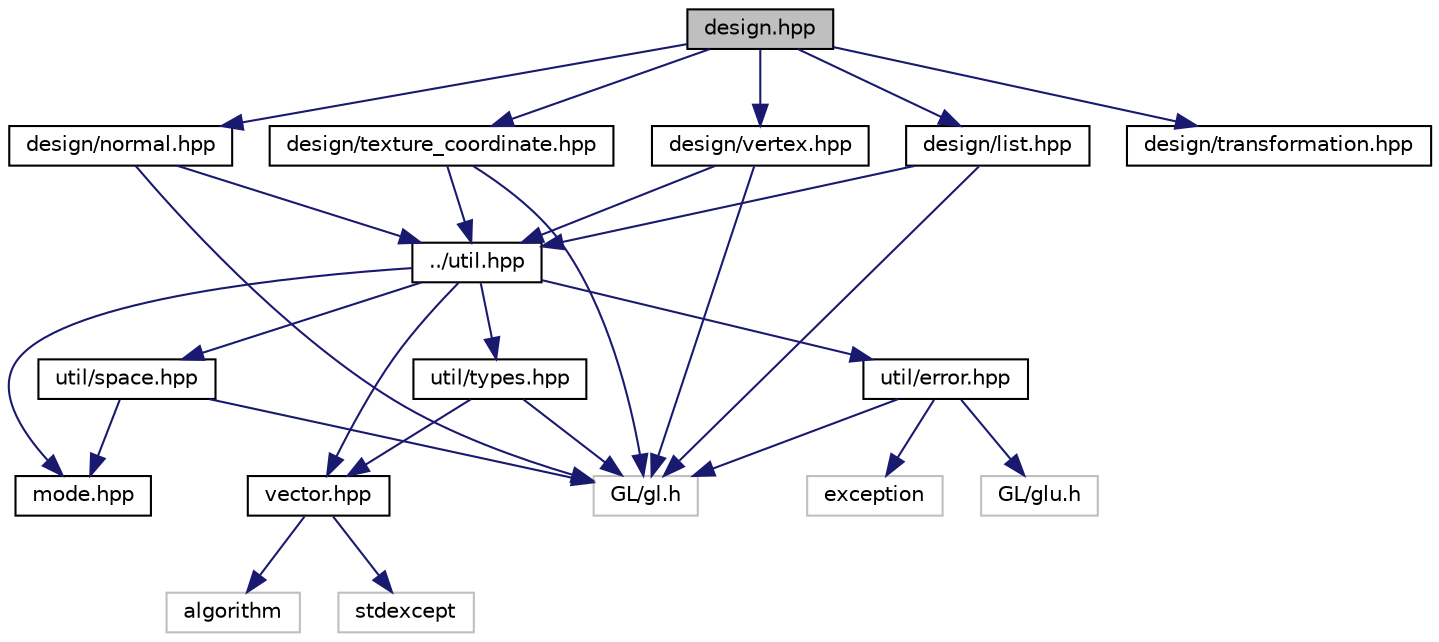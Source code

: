 digraph "design.hpp"
{
  edge [fontname="Helvetica",fontsize="10",labelfontname="Helvetica",labelfontsize="10"];
  node [fontname="Helvetica",fontsize="10",shape=record];
  Node0 [label="design.hpp",height=0.2,width=0.4,color="black", fillcolor="grey75", style="filled", fontcolor="black"];
  Node0 -> Node1 [color="midnightblue",fontsize="10",style="solid",fontname="Helvetica"];
  Node1 [label="design/list.hpp",height=0.2,width=0.4,color="black", fillcolor="white", style="filled",URL="$list_8hpp.html"];
  Node1 -> Node2 [color="midnightblue",fontsize="10",style="solid",fontname="Helvetica"];
  Node2 [label="GL/gl.h",height=0.2,width=0.4,color="grey75", fillcolor="white", style="filled"];
  Node1 -> Node3 [color="midnightblue",fontsize="10",style="solid",fontname="Helvetica"];
  Node3 [label="../util.hpp",height=0.2,width=0.4,color="black", fillcolor="white", style="filled",URL="$util_8hpp.html"];
  Node3 -> Node4 [color="midnightblue",fontsize="10",style="solid",fontname="Helvetica"];
  Node4 [label="util/error.hpp",height=0.2,width=0.4,color="black", fillcolor="white", style="filled",URL="$error_8hpp.html"];
  Node4 -> Node5 [color="midnightblue",fontsize="10",style="solid",fontname="Helvetica"];
  Node5 [label="exception",height=0.2,width=0.4,color="grey75", fillcolor="white", style="filled"];
  Node4 -> Node2 [color="midnightblue",fontsize="10",style="solid",fontname="Helvetica"];
  Node4 -> Node6 [color="midnightblue",fontsize="10",style="solid",fontname="Helvetica"];
  Node6 [label="GL/glu.h",height=0.2,width=0.4,color="grey75", fillcolor="white", style="filled"];
  Node3 -> Node7 [color="midnightblue",fontsize="10",style="solid",fontname="Helvetica"];
  Node7 [label="util/space.hpp",height=0.2,width=0.4,color="black", fillcolor="white", style="filled",URL="$space_8hpp.html"];
  Node7 -> Node2 [color="midnightblue",fontsize="10",style="solid",fontname="Helvetica"];
  Node7 -> Node8 [color="midnightblue",fontsize="10",style="solid",fontname="Helvetica"];
  Node8 [label="mode.hpp",height=0.2,width=0.4,color="black", fillcolor="white", style="filled",URL="$mode_8hpp.html"];
  Node3 -> Node9 [color="midnightblue",fontsize="10",style="solid",fontname="Helvetica"];
  Node9 [label="util/types.hpp",height=0.2,width=0.4,color="black", fillcolor="white", style="filled",URL="$types_8hpp.html"];
  Node9 -> Node2 [color="midnightblue",fontsize="10",style="solid",fontname="Helvetica"];
  Node9 -> Node10 [color="midnightblue",fontsize="10",style="solid",fontname="Helvetica"];
  Node10 [label="vector.hpp",height=0.2,width=0.4,color="black", fillcolor="white", style="filled",URL="$vector_8hpp.html"];
  Node10 -> Node11 [color="midnightblue",fontsize="10",style="solid",fontname="Helvetica"];
  Node11 [label="algorithm",height=0.2,width=0.4,color="grey75", fillcolor="white", style="filled"];
  Node10 -> Node12 [color="midnightblue",fontsize="10",style="solid",fontname="Helvetica"];
  Node12 [label="stdexcept",height=0.2,width=0.4,color="grey75", fillcolor="white", style="filled"];
  Node3 -> Node8 [color="midnightblue",fontsize="10",style="solid",fontname="Helvetica"];
  Node3 -> Node10 [color="midnightblue",fontsize="10",style="solid",fontname="Helvetica"];
  Node0 -> Node13 [color="midnightblue",fontsize="10",style="solid",fontname="Helvetica"];
  Node13 [label="design/normal.hpp",height=0.2,width=0.4,color="black", fillcolor="white", style="filled",URL="$normal_8hpp.html"];
  Node13 -> Node2 [color="midnightblue",fontsize="10",style="solid",fontname="Helvetica"];
  Node13 -> Node3 [color="midnightblue",fontsize="10",style="solid",fontname="Helvetica"];
  Node0 -> Node14 [color="midnightblue",fontsize="10",style="solid",fontname="Helvetica"];
  Node14 [label="design/texture_coordinate.hpp",height=0.2,width=0.4,color="black", fillcolor="white", style="filled",URL="$texture__coordinate_8hpp.html"];
  Node14 -> Node2 [color="midnightblue",fontsize="10",style="solid",fontname="Helvetica"];
  Node14 -> Node3 [color="midnightblue",fontsize="10",style="solid",fontname="Helvetica"];
  Node0 -> Node15 [color="midnightblue",fontsize="10",style="solid",fontname="Helvetica"];
  Node15 [label="design/transformation.hpp",height=0.2,width=0.4,color="black", fillcolor="white", style="filled",URL="$transformation_8hpp.html"];
  Node0 -> Node16 [color="midnightblue",fontsize="10",style="solid",fontname="Helvetica"];
  Node16 [label="design/vertex.hpp",height=0.2,width=0.4,color="black", fillcolor="white", style="filled",URL="$vertex_8hpp.html"];
  Node16 -> Node2 [color="midnightblue",fontsize="10",style="solid",fontname="Helvetica"];
  Node16 -> Node3 [color="midnightblue",fontsize="10",style="solid",fontname="Helvetica"];
}
